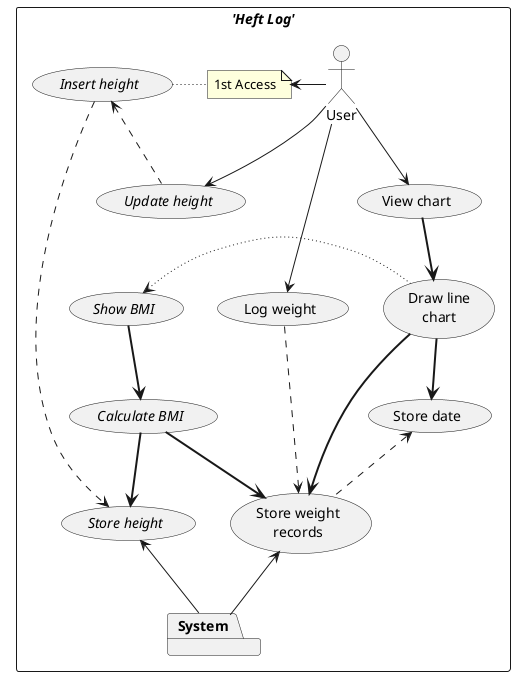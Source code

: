 'This file codifies a use case diagram for Heft Log
'It can be visualized at https://plantuml.com/plantuml/

@startuml

rectangle "//'Heft Log'//" {

  'AGENTS:
  package System
  User as User

  'EVENTS:
  note "1st Access" as 1st_access

  'USER ACTIONS:
  User --> (Log weight)
  User --> (View chart)
  1st_access <- User
  (//Insert height//) ~ 1st_access
  User --> (//Update height//)

  'SYSTEM ACTIONS:
  (Store weight\nrecords) <-- System
  (//Store height//) <- System

  'INCLUDED ACTIONS:
  (//Insert height//) <. (//Update height//)
  (//Insert height//) ..> (//Store height//)
  (Log weight) ..> (Store weight\nrecords)
  (Store date) <.. (Store weight\nrecords)

  'DEPENDANT ACTIONS:
  (Draw line\nchart) ==> (Store weight\nrecords)
  (Draw line\nchart) ==> (Store date)
  (View chart) ==> (Draw line\nchart)
  (//Calculate BMI//) ==> (//Store height//)
  (//Calculate BMI//) ==> (Store weight\nrecords)
  (//Show BMI//) ==> (//Calculate BMI//)

  'EXTENDED ACTIONS:
  (//Show BMI//) <~ (Draw line\nchart)
}
@enduml
